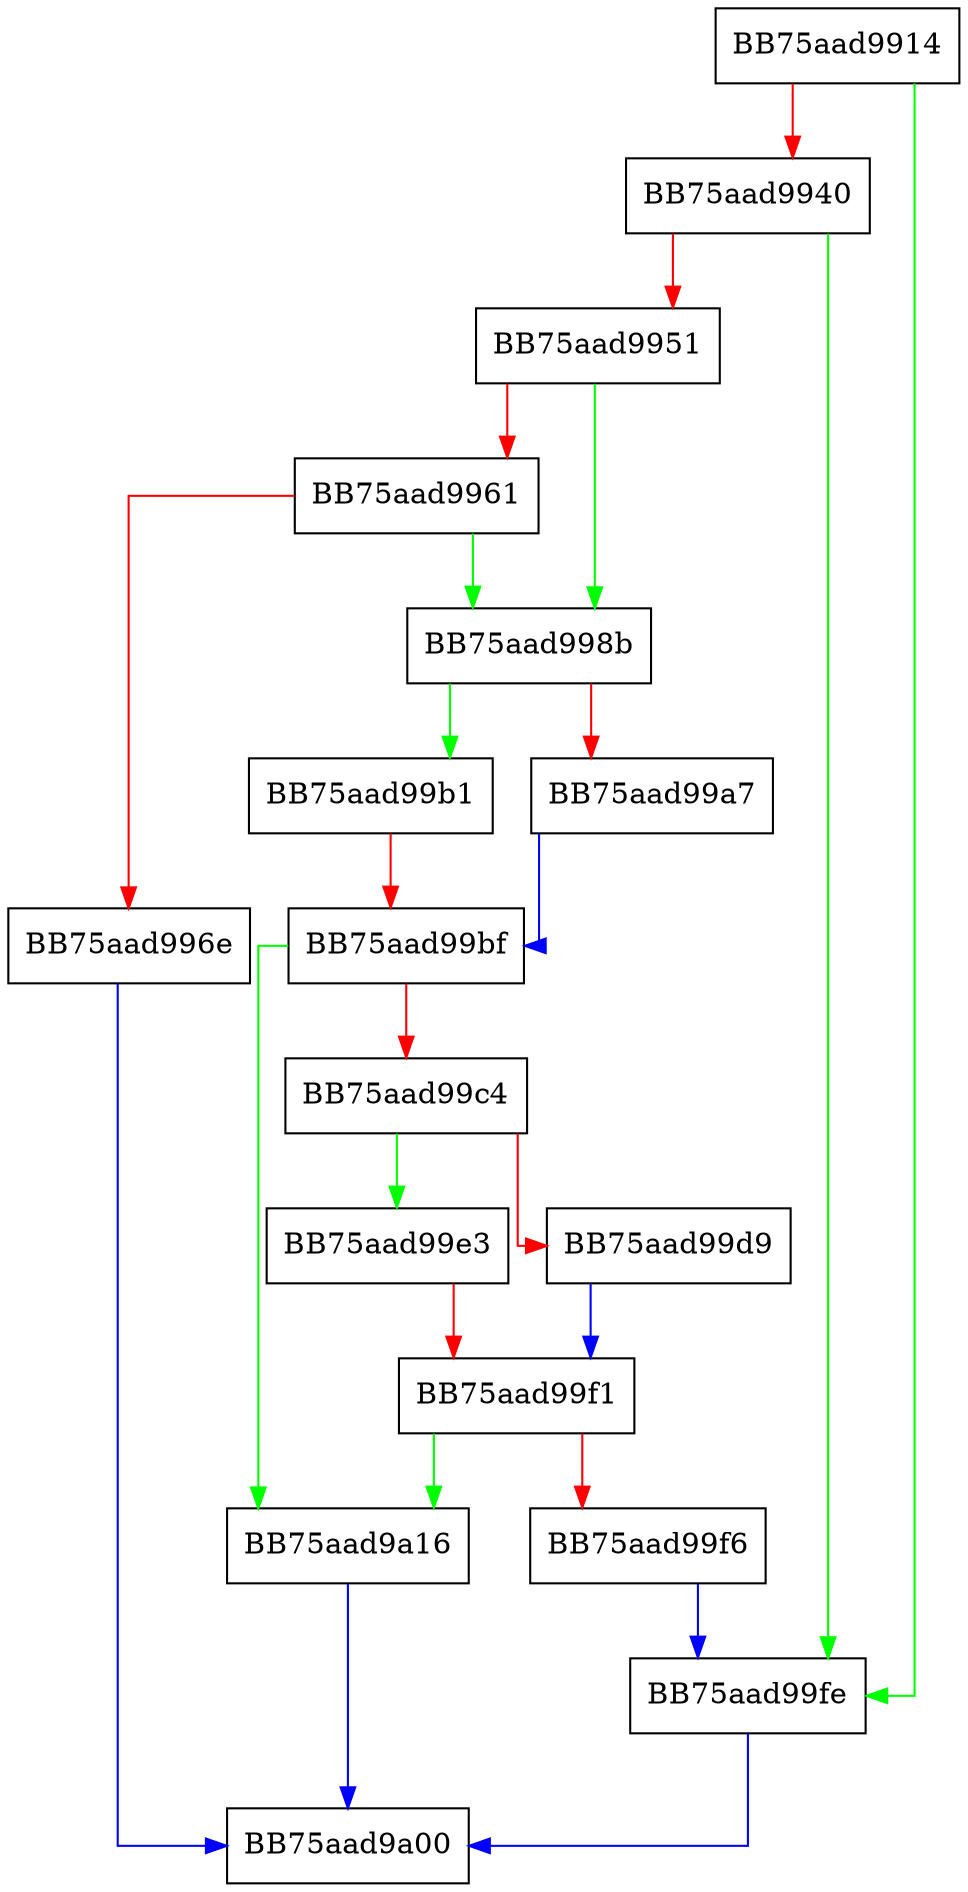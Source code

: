 digraph get_avail_bytes {
  node [shape="box"];
  graph [splines=ortho];
  BB75aad9914 -> BB75aad99fe [color="green"];
  BB75aad9914 -> BB75aad9940 [color="red"];
  BB75aad9940 -> BB75aad99fe [color="green"];
  BB75aad9940 -> BB75aad9951 [color="red"];
  BB75aad9951 -> BB75aad998b [color="green"];
  BB75aad9951 -> BB75aad9961 [color="red"];
  BB75aad9961 -> BB75aad998b [color="green"];
  BB75aad9961 -> BB75aad996e [color="red"];
  BB75aad996e -> BB75aad9a00 [color="blue"];
  BB75aad998b -> BB75aad99b1 [color="green"];
  BB75aad998b -> BB75aad99a7 [color="red"];
  BB75aad99a7 -> BB75aad99bf [color="blue"];
  BB75aad99b1 -> BB75aad99bf [color="red"];
  BB75aad99bf -> BB75aad9a16 [color="green"];
  BB75aad99bf -> BB75aad99c4 [color="red"];
  BB75aad99c4 -> BB75aad99e3 [color="green"];
  BB75aad99c4 -> BB75aad99d9 [color="red"];
  BB75aad99d9 -> BB75aad99f1 [color="blue"];
  BB75aad99e3 -> BB75aad99f1 [color="red"];
  BB75aad99f1 -> BB75aad9a16 [color="green"];
  BB75aad99f1 -> BB75aad99f6 [color="red"];
  BB75aad99f6 -> BB75aad99fe [color="blue"];
  BB75aad99fe -> BB75aad9a00 [color="blue"];
  BB75aad9a16 -> BB75aad9a00 [color="blue"];
}
